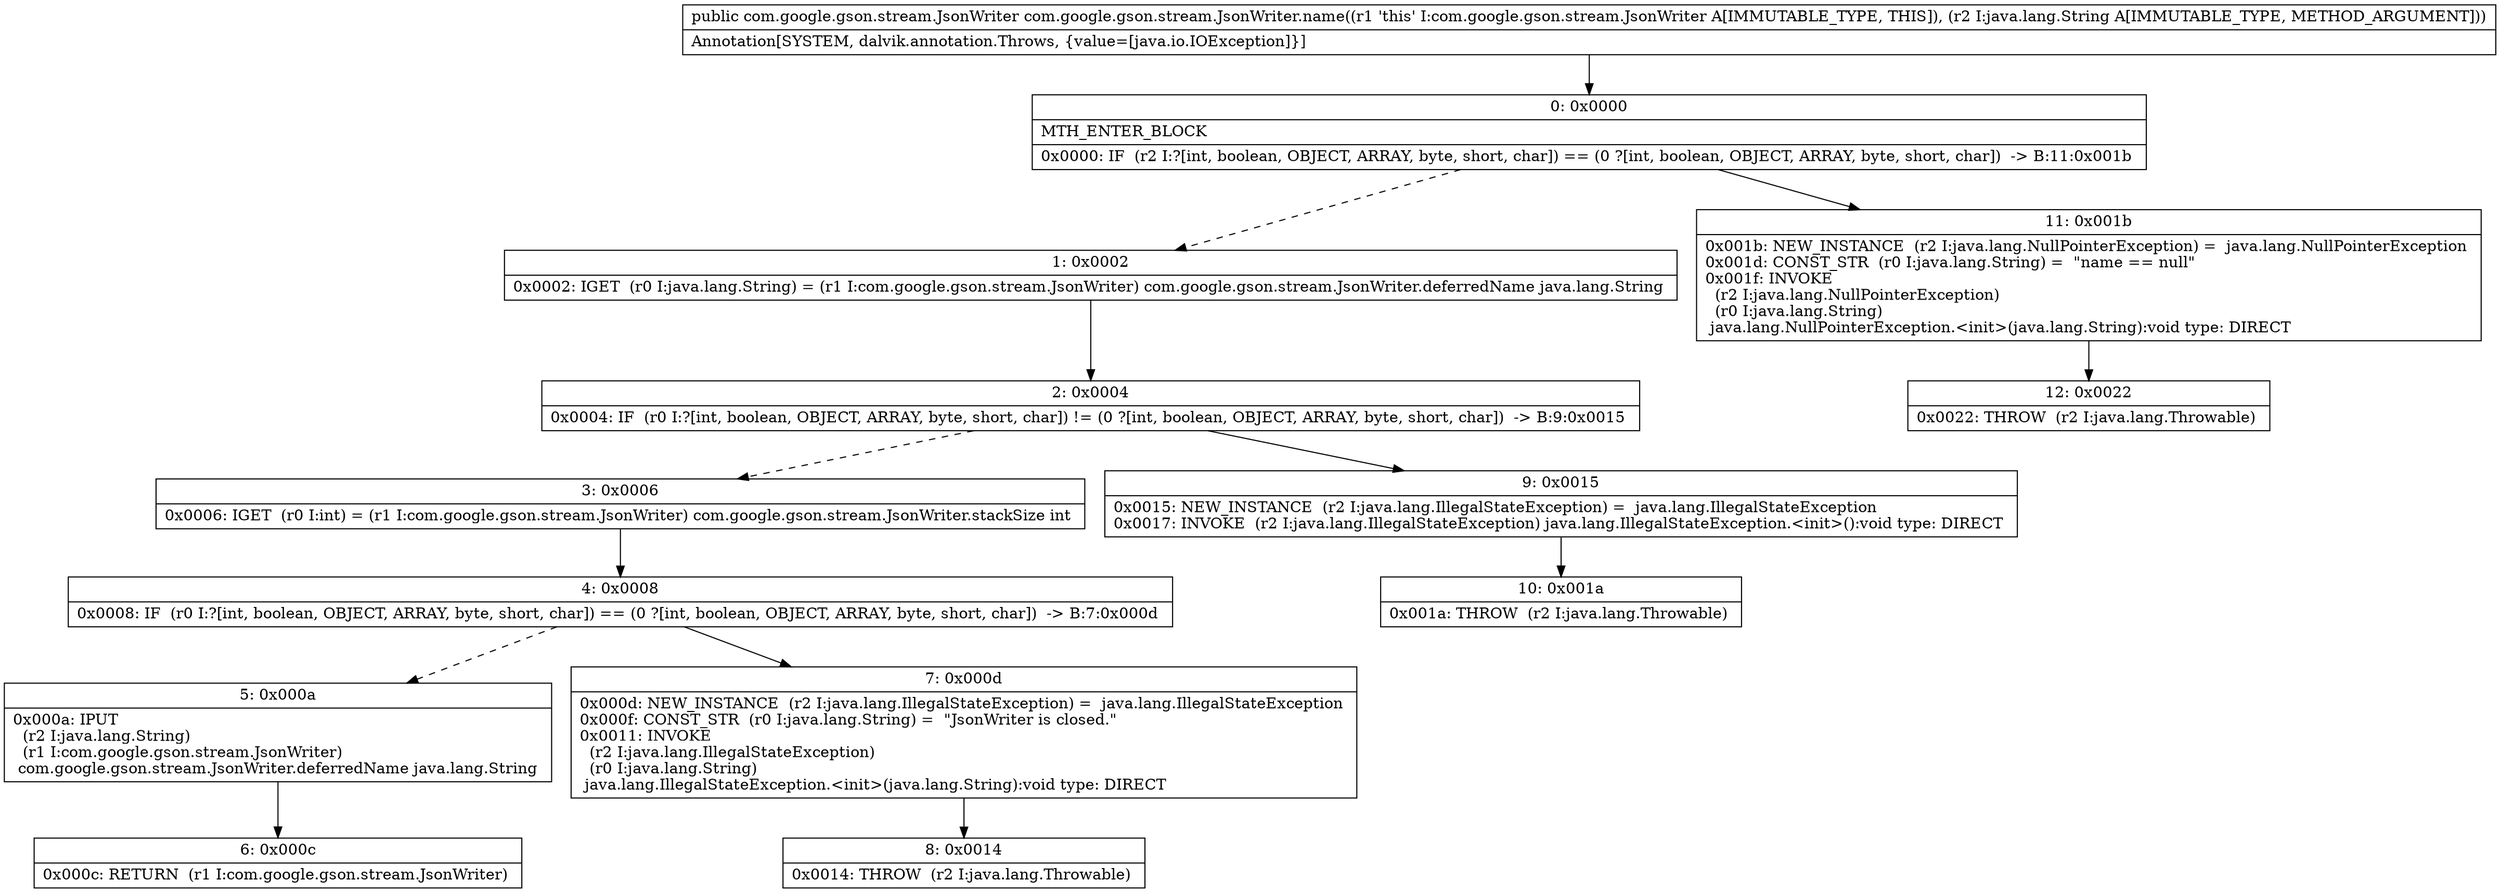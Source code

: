 digraph "CFG forcom.google.gson.stream.JsonWriter.name(Ljava\/lang\/String;)Lcom\/google\/gson\/stream\/JsonWriter;" {
Node_0 [shape=record,label="{0\:\ 0x0000|MTH_ENTER_BLOCK\l|0x0000: IF  (r2 I:?[int, boolean, OBJECT, ARRAY, byte, short, char]) == (0 ?[int, boolean, OBJECT, ARRAY, byte, short, char])  \-\> B:11:0x001b \l}"];
Node_1 [shape=record,label="{1\:\ 0x0002|0x0002: IGET  (r0 I:java.lang.String) = (r1 I:com.google.gson.stream.JsonWriter) com.google.gson.stream.JsonWriter.deferredName java.lang.String \l}"];
Node_2 [shape=record,label="{2\:\ 0x0004|0x0004: IF  (r0 I:?[int, boolean, OBJECT, ARRAY, byte, short, char]) != (0 ?[int, boolean, OBJECT, ARRAY, byte, short, char])  \-\> B:9:0x0015 \l}"];
Node_3 [shape=record,label="{3\:\ 0x0006|0x0006: IGET  (r0 I:int) = (r1 I:com.google.gson.stream.JsonWriter) com.google.gson.stream.JsonWriter.stackSize int \l}"];
Node_4 [shape=record,label="{4\:\ 0x0008|0x0008: IF  (r0 I:?[int, boolean, OBJECT, ARRAY, byte, short, char]) == (0 ?[int, boolean, OBJECT, ARRAY, byte, short, char])  \-\> B:7:0x000d \l}"];
Node_5 [shape=record,label="{5\:\ 0x000a|0x000a: IPUT  \l  (r2 I:java.lang.String)\l  (r1 I:com.google.gson.stream.JsonWriter)\l com.google.gson.stream.JsonWriter.deferredName java.lang.String \l}"];
Node_6 [shape=record,label="{6\:\ 0x000c|0x000c: RETURN  (r1 I:com.google.gson.stream.JsonWriter) \l}"];
Node_7 [shape=record,label="{7\:\ 0x000d|0x000d: NEW_INSTANCE  (r2 I:java.lang.IllegalStateException) =  java.lang.IllegalStateException \l0x000f: CONST_STR  (r0 I:java.lang.String) =  \"JsonWriter is closed.\" \l0x0011: INVOKE  \l  (r2 I:java.lang.IllegalStateException)\l  (r0 I:java.lang.String)\l java.lang.IllegalStateException.\<init\>(java.lang.String):void type: DIRECT \l}"];
Node_8 [shape=record,label="{8\:\ 0x0014|0x0014: THROW  (r2 I:java.lang.Throwable) \l}"];
Node_9 [shape=record,label="{9\:\ 0x0015|0x0015: NEW_INSTANCE  (r2 I:java.lang.IllegalStateException) =  java.lang.IllegalStateException \l0x0017: INVOKE  (r2 I:java.lang.IllegalStateException) java.lang.IllegalStateException.\<init\>():void type: DIRECT \l}"];
Node_10 [shape=record,label="{10\:\ 0x001a|0x001a: THROW  (r2 I:java.lang.Throwable) \l}"];
Node_11 [shape=record,label="{11\:\ 0x001b|0x001b: NEW_INSTANCE  (r2 I:java.lang.NullPointerException) =  java.lang.NullPointerException \l0x001d: CONST_STR  (r0 I:java.lang.String) =  \"name == null\" \l0x001f: INVOKE  \l  (r2 I:java.lang.NullPointerException)\l  (r0 I:java.lang.String)\l java.lang.NullPointerException.\<init\>(java.lang.String):void type: DIRECT \l}"];
Node_12 [shape=record,label="{12\:\ 0x0022|0x0022: THROW  (r2 I:java.lang.Throwable) \l}"];
MethodNode[shape=record,label="{public com.google.gson.stream.JsonWriter com.google.gson.stream.JsonWriter.name((r1 'this' I:com.google.gson.stream.JsonWriter A[IMMUTABLE_TYPE, THIS]), (r2 I:java.lang.String A[IMMUTABLE_TYPE, METHOD_ARGUMENT]))  | Annotation[SYSTEM, dalvik.annotation.Throws, \{value=[java.io.IOException]\}]\l}"];
MethodNode -> Node_0;
Node_0 -> Node_1[style=dashed];
Node_0 -> Node_11;
Node_1 -> Node_2;
Node_2 -> Node_3[style=dashed];
Node_2 -> Node_9;
Node_3 -> Node_4;
Node_4 -> Node_5[style=dashed];
Node_4 -> Node_7;
Node_5 -> Node_6;
Node_7 -> Node_8;
Node_9 -> Node_10;
Node_11 -> Node_12;
}

